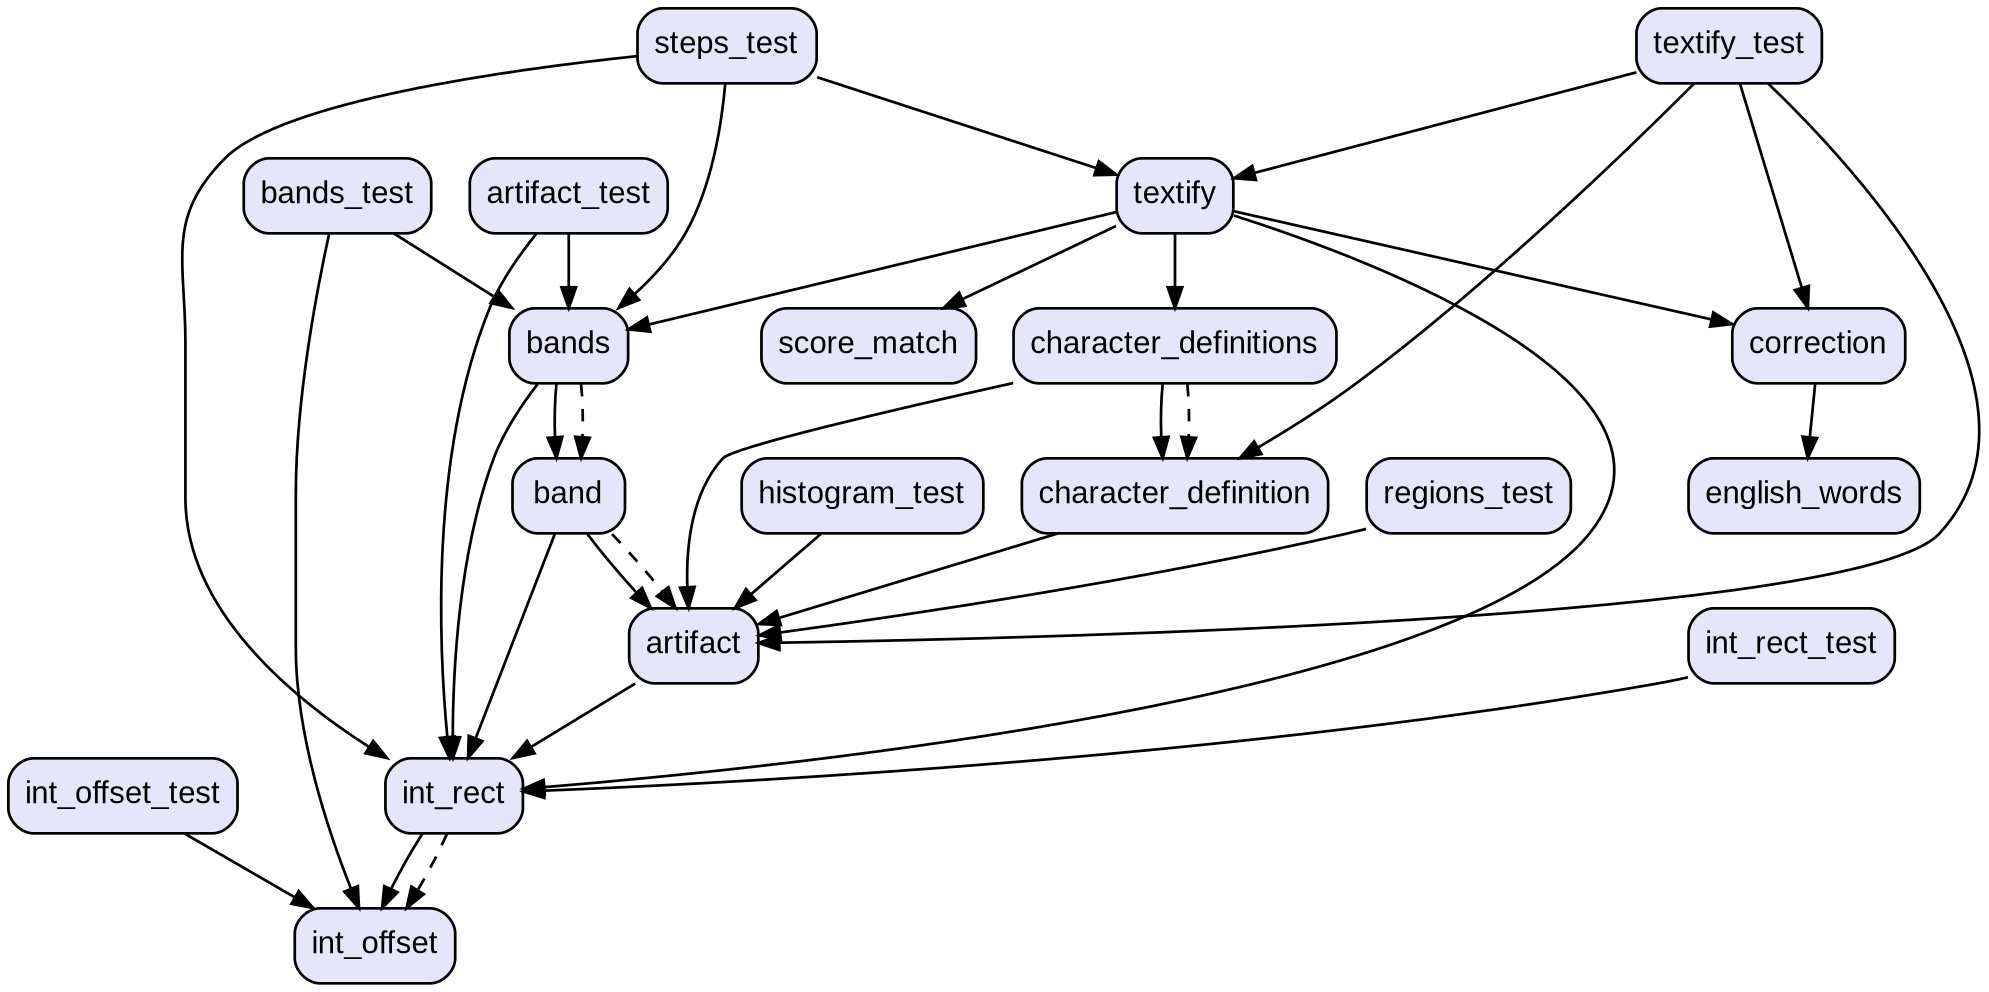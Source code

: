 digraph "" {
  graph [style=rounded fontname="Arial Black" fontsize=13 penwidth=2.6];
  node [shape=rect style="filled,rounded" fontname=Arial fontsize=15 fillcolor=Lavender penwidth=1.3];
  edge [penwidth=1.3];
  "/test/int_offset_test.dart" [label="int_offset_test"];
  "/test/int_rect_test.dart" [label="int_rect_test"];
  "/test/textify_test.dart" [label="textify_test"];
  "/test/bands_test.dart" [label="bands_test"];
  "/test/artifact_test.dart" [label="artifact_test"];
  "/test/histogram_test.dart" [label="histogram_test"];
  "/test/regions_test.dart" [label="regions_test"];
  "/test/steps_test.dart" [label="steps_test"];
  "/lib/band.dart" [label="band"];
  "/lib/artifact.dart" [label="artifact"];
  "/lib/score_match.dart" [label="score_match"];
  "/lib/character_definition.dart" [label="character_definition"];
  "/lib/int_rect.dart" [label="int_rect"];
  "/lib/textify.dart" [label="textify"];
  "/lib/character_definitions.dart" [label="character_definitions"];
  "/lib/correction.dart" [label="correction"];
  "/lib/english_words.dart" [label="english_words"];
  "/lib/int_offset.dart" [label="int_offset"];
  "/lib/bands.dart" [label="bands"];
  "/test/int_offset_test.dart" -> "/lib/int_offset.dart";
  "/test/int_rect_test.dart" -> "/lib/int_rect.dart";
  "/test/textify_test.dart" -> "/lib/artifact.dart";
  "/test/textify_test.dart" -> "/lib/character_definition.dart";
  "/test/textify_test.dart" -> "/lib/correction.dart";
  "/test/textify_test.dart" -> "/lib/textify.dart";
  "/test/bands_test.dart" -> "/lib/bands.dart";
  "/test/bands_test.dart" -> "/lib/int_offset.dart";
  "/test/artifact_test.dart" -> "/lib/bands.dart";
  "/test/artifact_test.dart" -> "/lib/int_rect.dart";
  "/test/histogram_test.dart" -> "/lib/artifact.dart";
  "/test/regions_test.dart" -> "/lib/artifact.dart";
  "/test/steps_test.dart" -> "/lib/bands.dart";
  "/test/steps_test.dart" -> "/lib/int_rect.dart";
  "/test/steps_test.dart" -> "/lib/textify.dart";
  "/lib/band.dart" -> "/lib/artifact.dart";
  "/lib/band.dart" -> "/lib/int_rect.dart";
  "/lib/band.dart" -> "/lib/artifact.dart" [style=dashed];
  "/lib/artifact.dart" -> "/lib/int_rect.dart";
  "/lib/character_definition.dart" -> "/lib/artifact.dart";
  "/lib/int_rect.dart" -> "/lib/int_offset.dart";
  "/lib/int_rect.dart" -> "/lib/int_offset.dart" [style=dashed];
  "/lib/textify.dart" -> "/lib/bands.dart";
  "/lib/textify.dart" -> "/lib/character_definitions.dart";
  "/lib/textify.dart" -> "/lib/correction.dart";
  "/lib/textify.dart" -> "/lib/int_rect.dart";
  "/lib/textify.dart" -> "/lib/score_match.dart";
  "/lib/character_definitions.dart" -> "/lib/artifact.dart";
  "/lib/character_definitions.dart" -> "/lib/character_definition.dart";
  "/lib/character_definitions.dart" -> "/lib/character_definition.dart" [style=dashed];
  "/lib/correction.dart" -> "/lib/english_words.dart";
  "/lib/bands.dart" -> "/lib/band.dart";
  "/lib/bands.dart" -> "/lib/int_rect.dart";
  "/lib/bands.dart" -> "/lib/band.dart" [style=dashed];
}
